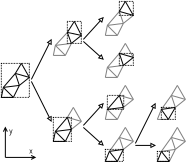 <?xml version="1.0" encoding="UTF-8"?>
<dia:diagram xmlns:dia="http://www.lysator.liu.se/~alla/dia/">
  <dia:layer name="Background" visible="true">
    <dia:object type="Standard - Line" version="0" id="O0">
      <dia:attribute name="obj_pos">
        <dia:point val="10,10"/>
      </dia:attribute>
      <dia:attribute name="obj_bb">
        <dia:rectangle val="9.983,9.883;10.717,10.017"/>
      </dia:attribute>
      <dia:attribute name="conn_endpoints">
        <dia:point val="10,10"/>
        <dia:point val="10.7,9.9"/>
      </dia:attribute>
      <dia:attribute name="numcp">
        <dia:int val="1"/>
      </dia:attribute>
      <dia:attribute name="line_color">
        <dia:color val="#7f7f7f"/>
      </dia:attribute>
      <dia:attribute name="line_width">
        <dia:real val="0.03"/>
      </dia:attribute>
    </dia:object>
    <dia:object type="Standard - Line" version="0" id="O1">
      <dia:attribute name="obj_pos">
        <dia:point val="10.4,10.5"/>
      </dia:attribute>
      <dia:attribute name="obj_bb">
        <dia:rectangle val="10.38,9.88;10.72,10.52"/>
      </dia:attribute>
      <dia:attribute name="conn_endpoints">
        <dia:point val="10.4,10.5"/>
        <dia:point val="10.7,9.9"/>
      </dia:attribute>
      <dia:attribute name="numcp">
        <dia:int val="1"/>
      </dia:attribute>
      <dia:attribute name="line_color">
        <dia:color val="#7f7f7f"/>
      </dia:attribute>
      <dia:attribute name="line_width">
        <dia:real val="0.03"/>
      </dia:attribute>
      <dia:connections>
        <dia:connection handle="0" to="O107" connection="7"/>
      </dia:connections>
    </dia:object>
    <dia:object type="Standard - Line" version="0" id="O2">
      <dia:attribute name="obj_pos">
        <dia:point val="10,7.9"/>
      </dia:attribute>
      <dia:attribute name="obj_bb">
        <dia:rectangle val="9.78,7.88;10.02,8.419"/>
      </dia:attribute>
      <dia:attribute name="conn_endpoints">
        <dia:point val="10,7.9"/>
        <dia:point val="9.8,8.4"/>
      </dia:attribute>
      <dia:attribute name="numcp">
        <dia:int val="1"/>
      </dia:attribute>
      <dia:attribute name="line_color">
        <dia:color val="#7f7f7f"/>
      </dia:attribute>
      <dia:attribute name="line_width">
        <dia:real val="0.03"/>
      </dia:attribute>
    </dia:object>
    <dia:object type="Standard - Line" version="0" id="O3">
      <dia:attribute name="obj_pos">
        <dia:point val="9.8,8.4"/>
      </dia:attribute>
      <dia:attribute name="obj_bb">
        <dia:rectangle val="9.785,8.385;10.365,8.415"/>
      </dia:attribute>
      <dia:attribute name="conn_endpoints">
        <dia:point val="9.8,8.4"/>
        <dia:point val="10.35,8.4"/>
      </dia:attribute>
      <dia:attribute name="numcp">
        <dia:int val="1"/>
      </dia:attribute>
      <dia:attribute name="line_color">
        <dia:color val="#7f7f7f"/>
      </dia:attribute>
      <dia:attribute name="line_width">
        <dia:real val="0.03"/>
      </dia:attribute>
      <dia:connections>
        <dia:connection handle="1" to="O106" connection="6"/>
      </dia:connections>
    </dia:object>
    <dia:object type="Standard - Line" version="0" id="O4">
      <dia:attribute name="obj_pos">
        <dia:point val="4.7,4.7"/>
      </dia:attribute>
      <dia:attribute name="obj_bb">
        <dia:rectangle val="4.679,4.029;5.321,4.721"/>
      </dia:attribute>
      <dia:attribute name="conn_endpoints">
        <dia:point val="4.7,4.7"/>
        <dia:point val="5.3,4.05"/>
      </dia:attribute>
      <dia:attribute name="numcp">
        <dia:int val="1"/>
      </dia:attribute>
      <dia:attribute name="line_color">
        <dia:color val="#7f7f7f"/>
      </dia:attribute>
      <dia:attribute name="line_width">
        <dia:real val="0.03"/>
      </dia:attribute>
      <dia:connections>
        <dia:connection handle="1" to="O53" connection="3"/>
      </dia:connections>
    </dia:object>
    <dia:object type="Standard - Line" version="0" id="O5">
      <dia:attribute name="obj_pos">
        <dia:point val="4.7,4.7"/>
      </dia:attribute>
      <dia:attribute name="obj_bb">
        <dia:rectangle val="4.683,4.583;5.517,4.717"/>
      </dia:attribute>
      <dia:attribute name="conn_endpoints">
        <dia:point val="4.7,4.7"/>
        <dia:point val="5.5,4.6"/>
      </dia:attribute>
      <dia:attribute name="numcp">
        <dia:int val="1"/>
      </dia:attribute>
      <dia:attribute name="line_color">
        <dia:color val="#7f7f7f"/>
      </dia:attribute>
      <dia:attribute name="line_width">
        <dia:real val="0.03"/>
      </dia:attribute>
    </dia:object>
    <dia:object type="Standard - Line" version="0" id="O6">
      <dia:attribute name="obj_pos">
        <dia:point val="5.2,5.2"/>
      </dia:attribute>
      <dia:attribute name="obj_bb">
        <dia:rectangle val="5.18,4.58;5.52,5.22"/>
      </dia:attribute>
      <dia:attribute name="conn_endpoints">
        <dia:point val="5.2,5.2"/>
        <dia:point val="5.5,4.6"/>
      </dia:attribute>
      <dia:attribute name="numcp">
        <dia:int val="1"/>
      </dia:attribute>
      <dia:attribute name="line_color">
        <dia:color val="#7f7f7f"/>
      </dia:attribute>
      <dia:attribute name="line_width">
        <dia:real val="0.03"/>
      </dia:attribute>
    </dia:object>
    <dia:object type="Standard - Line" version="0" id="O7">
      <dia:attribute name="obj_pos">
        <dia:point val="7.3,3.7"/>
      </dia:attribute>
      <dia:attribute name="obj_bb">
        <dia:rectangle val="7.279,2.979;7.921,3.721"/>
      </dia:attribute>
      <dia:attribute name="conn_endpoints">
        <dia:point val="7.3,3.7"/>
        <dia:point val="7.9,3"/>
      </dia:attribute>
      <dia:attribute name="numcp">
        <dia:int val="1"/>
      </dia:attribute>
      <dia:attribute name="line_color">
        <dia:color val="#7f7f7f"/>
      </dia:attribute>
      <dia:attribute name="line_width">
        <dia:real val="0.03"/>
      </dia:attribute>
    </dia:object>
    <dia:object type="Standard - Line" version="0" id="O8">
      <dia:attribute name="obj_pos">
        <dia:point val="7.9,3"/>
      </dia:attribute>
      <dia:attribute name="obj_bb">
        <dia:rectangle val="7.881,2.981;8.119,3.619"/>
      </dia:attribute>
      <dia:attribute name="conn_endpoints">
        <dia:point val="7.9,3"/>
        <dia:point val="8.1,3.6"/>
      </dia:attribute>
      <dia:attribute name="numcp">
        <dia:int val="1"/>
      </dia:attribute>
      <dia:attribute name="line_color">
        <dia:color val="#7f7f7f"/>
      </dia:attribute>
      <dia:attribute name="line_width">
        <dia:real val="0.03"/>
      </dia:attribute>
    </dia:object>
    <dia:object type="Standard - Line" version="0" id="O9">
      <dia:attribute name="obj_pos">
        <dia:point val="8.1,3.6"/>
      </dia:attribute>
      <dia:attribute name="obj_bb">
        <dia:rectangle val="8.079,3.179;8.621,3.621"/>
      </dia:attribute>
      <dia:attribute name="conn_endpoints">
        <dia:point val="8.1,3.6"/>
        <dia:point val="8.6,3.2"/>
      </dia:attribute>
      <dia:attribute name="numcp">
        <dia:int val="1"/>
      </dia:attribute>
      <dia:attribute name="line_color">
        <dia:color val="#7f7f7f"/>
      </dia:attribute>
      <dia:attribute name="line_width">
        <dia:real val="0.03"/>
      </dia:attribute>
    </dia:object>
    <dia:object type="Standard - Line" version="0" id="O10">
      <dia:attribute name="obj_pos">
        <dia:point val="8.2,4.6"/>
      </dia:attribute>
      <dia:attribute name="obj_bb">
        <dia:rectangle val="8.18,4.58;8.62,5.32"/>
      </dia:attribute>
      <dia:attribute name="conn_endpoints">
        <dia:point val="8.2,4.6"/>
        <dia:point val="8.6,5.3"/>
      </dia:attribute>
      <dia:attribute name="numcp">
        <dia:int val="1"/>
      </dia:attribute>
      <dia:attribute name="line_color">
        <dia:color val="#7f7f7f"/>
      </dia:attribute>
      <dia:attribute name="line_width">
        <dia:real val="0.03"/>
      </dia:attribute>
    </dia:object>
    <dia:object type="Standard - Line" version="0" id="O11">
      <dia:attribute name="obj_pos">
        <dia:point val="7.8,6.3"/>
      </dia:attribute>
      <dia:attribute name="obj_bb">
        <dia:rectangle val="7.78,5.68;8.12,6.32"/>
      </dia:attribute>
      <dia:attribute name="conn_endpoints">
        <dia:point val="7.8,6.3"/>
        <dia:point val="8.1,5.7"/>
      </dia:attribute>
      <dia:attribute name="numcp">
        <dia:int val="1"/>
      </dia:attribute>
      <dia:attribute name="line_color">
        <dia:color val="#7f7f7f"/>
      </dia:attribute>
      <dia:attribute name="line_width">
        <dia:real val="0.03"/>
      </dia:attribute>
    </dia:object>
    <dia:object type="Standard - Line" version="0" id="O12">
      <dia:attribute name="obj_pos">
        <dia:point val="7.3,5.8"/>
      </dia:attribute>
      <dia:attribute name="obj_bb">
        <dia:rectangle val="7.283,5.683;8.117,5.817"/>
      </dia:attribute>
      <dia:attribute name="conn_endpoints">
        <dia:point val="7.3,5.8"/>
        <dia:point val="8.1,5.7"/>
      </dia:attribute>
      <dia:attribute name="numcp">
        <dia:int val="1"/>
      </dia:attribute>
      <dia:attribute name="line_color">
        <dia:color val="#7f7f7f"/>
      </dia:attribute>
      <dia:attribute name="line_width">
        <dia:real val="0.03"/>
      </dia:attribute>
    </dia:object>
    <dia:object type="Standard - Line" version="0" id="O13">
      <dia:attribute name="obj_pos">
        <dia:point val="7.3,5.8"/>
      </dia:attribute>
      <dia:attribute name="obj_bb">
        <dia:rectangle val="7.279,5.079;7.921,5.821"/>
      </dia:attribute>
      <dia:attribute name="conn_endpoints">
        <dia:point val="7.3,5.8"/>
        <dia:point val="7.9,5.1"/>
      </dia:attribute>
      <dia:attribute name="numcp">
        <dia:int val="1"/>
      </dia:attribute>
      <dia:attribute name="line_color">
        <dia:color val="#7f7f7f"/>
      </dia:attribute>
      <dia:attribute name="line_width">
        <dia:real val="0.03"/>
      </dia:attribute>
      <dia:connections>
        <dia:connection handle="1" to="O69" connection="0"/>
      </dia:connections>
    </dia:object>
    <dia:object type="Standard - Line" version="0" id="O14">
      <dia:attribute name="obj_pos">
        <dia:point val="7.9,5.1"/>
      </dia:attribute>
      <dia:attribute name="obj_bb">
        <dia:rectangle val="7.879,4.579;8.221,5.121"/>
      </dia:attribute>
      <dia:attribute name="conn_endpoints">
        <dia:point val="7.9,5.1"/>
        <dia:point val="8.2,4.6"/>
      </dia:attribute>
      <dia:attribute name="numcp">
        <dia:int val="1"/>
      </dia:attribute>
      <dia:attribute name="line_color">
        <dia:color val="#7f7f7f"/>
      </dia:attribute>
      <dia:attribute name="line_width">
        <dia:real val="0.03"/>
      </dia:attribute>
      <dia:connections>
        <dia:connection handle="0" to="O69" connection="0"/>
      </dia:connections>
    </dia:object>
    <dia:object type="Standard - Line" version="0" id="O15">
      <dia:attribute name="obj_pos">
        <dia:point val="5.3,8.3"/>
      </dia:attribute>
      <dia:attribute name="obj_bb">
        <dia:rectangle val="5.279,7.779;5.621,8.321"/>
      </dia:attribute>
      <dia:attribute name="conn_endpoints">
        <dia:point val="5.3,8.3"/>
        <dia:point val="5.6,7.8"/>
      </dia:attribute>
      <dia:attribute name="numcp">
        <dia:int val="1"/>
      </dia:attribute>
      <dia:attribute name="line_color">
        <dia:color val="#7f7f7f"/>
      </dia:attribute>
      <dia:attribute name="line_width">
        <dia:real val="0.03"/>
      </dia:attribute>
    </dia:object>
    <dia:object type="Standard - Line" version="0" id="O16">
      <dia:attribute name="obj_pos">
        <dia:point val="5.3,8.3"/>
      </dia:attribute>
      <dia:attribute name="obj_bb">
        <dia:rectangle val="5.281,8.281;6.019,8.519"/>
      </dia:attribute>
      <dia:attribute name="conn_endpoints">
        <dia:point val="5.3,8.3"/>
        <dia:point val="6,8.5"/>
      </dia:attribute>
      <dia:attribute name="numcp">
        <dia:int val="1"/>
      </dia:attribute>
      <dia:attribute name="line_color">
        <dia:color val="#7f7f7f"/>
      </dia:attribute>
      <dia:attribute name="line_width">
        <dia:real val="0.03"/>
      </dia:attribute>
    </dia:object>
    <dia:object type="Standard - Line" version="0" id="O17">
      <dia:attribute name="obj_pos">
        <dia:point val="5.5,8.9"/>
      </dia:attribute>
      <dia:attribute name="obj_bb">
        <dia:rectangle val="5.479,8.479;6.021,8.921"/>
      </dia:attribute>
      <dia:attribute name="conn_endpoints">
        <dia:point val="5.5,8.9"/>
        <dia:point val="6,8.5"/>
      </dia:attribute>
      <dia:attribute name="numcp">
        <dia:int val="1"/>
      </dia:attribute>
      <dia:attribute name="line_color">
        <dia:color val="#7f7f7f"/>
      </dia:attribute>
      <dia:attribute name="line_width">
        <dia:real val="0.03"/>
      </dia:attribute>
      <dia:connections>
        <dia:connection handle="0" to="O44" connection="4"/>
      </dia:connections>
    </dia:object>
    <dia:object type="Standard - Line" version="0" id="O18">
      <dia:attribute name="obj_pos">
        <dia:point val="7.9,7.2"/>
      </dia:attribute>
      <dia:attribute name="obj_bb">
        <dia:rectangle val="7.879,6.679;8.221,7.221"/>
      </dia:attribute>
      <dia:attribute name="conn_endpoints">
        <dia:point val="7.9,7.2"/>
        <dia:point val="8.2,6.7"/>
      </dia:attribute>
      <dia:attribute name="numcp">
        <dia:int val="1"/>
      </dia:attribute>
      <dia:attribute name="line_color">
        <dia:color val="#7f7f7f"/>
      </dia:attribute>
      <dia:attribute name="line_width">
        <dia:real val="0.03"/>
      </dia:attribute>
    </dia:object>
    <dia:object type="Standard - Line" version="0" id="O19">
      <dia:attribute name="obj_pos">
        <dia:point val="7.9,7.2"/>
      </dia:attribute>
      <dia:attribute name="obj_bb">
        <dia:rectangle val="7.881,7.181;8.619,7.419"/>
      </dia:attribute>
      <dia:attribute name="conn_endpoints">
        <dia:point val="7.9,7.2"/>
        <dia:point val="8.6,7.4"/>
      </dia:attribute>
      <dia:attribute name="numcp">
        <dia:int val="1"/>
      </dia:attribute>
      <dia:attribute name="line_color">
        <dia:color val="#7f7f7f"/>
      </dia:attribute>
      <dia:attribute name="line_width">
        <dia:real val="0.03"/>
      </dia:attribute>
    </dia:object>
    <dia:object type="Standard - Line" version="0" id="O20">
      <dia:attribute name="obj_pos">
        <dia:point val="7.8,8.4"/>
      </dia:attribute>
      <dia:attribute name="obj_bb">
        <dia:rectangle val="7.279,7.879;7.821,8.421"/>
      </dia:attribute>
      <dia:attribute name="conn_endpoints">
        <dia:point val="7.8,8.4"/>
        <dia:point val="7.3,7.9"/>
      </dia:attribute>
      <dia:attribute name="numcp">
        <dia:int val="1"/>
      </dia:attribute>
      <dia:attribute name="line_color">
        <dia:color val="#7f7f7f"/>
      </dia:attribute>
      <dia:attribute name="line_width">
        <dia:real val="0.03"/>
      </dia:attribute>
      <dia:connections>
        <dia:connection handle="1" to="O76" connection="5"/>
      </dia:connections>
    </dia:object>
    <dia:object type="Standard - Line" version="0" id="O21">
      <dia:attribute name="obj_pos">
        <dia:point val="7.3,7.9"/>
      </dia:attribute>
      <dia:attribute name="obj_bb">
        <dia:rectangle val="7.182,7.882;7.318,8.418"/>
      </dia:attribute>
      <dia:attribute name="conn_endpoints">
        <dia:point val="7.3,7.9"/>
        <dia:point val="7.2,8.4"/>
      </dia:attribute>
      <dia:attribute name="numcp">
        <dia:int val="1"/>
      </dia:attribute>
      <dia:attribute name="line_color">
        <dia:color val="#7f7f7f"/>
      </dia:attribute>
      <dia:attribute name="line_width">
        <dia:real val="0.03"/>
      </dia:attribute>
      <dia:connections>
        <dia:connection handle="0" to="O76" connection="5"/>
      </dia:connections>
    </dia:object>
    <dia:object type="Standard - Line" version="0" id="O22">
      <dia:attribute name="obj_pos">
        <dia:point val="8.1,7.8"/>
      </dia:attribute>
      <dia:attribute name="obj_bb">
        <dia:rectangle val="8.079,7.379;8.621,7.821"/>
      </dia:attribute>
      <dia:attribute name="conn_endpoints">
        <dia:point val="8.1,7.8"/>
        <dia:point val="8.6,7.4"/>
      </dia:attribute>
      <dia:attribute name="numcp">
        <dia:int val="1"/>
      </dia:attribute>
      <dia:attribute name="line_color">
        <dia:color val="#7f7f7f"/>
      </dia:attribute>
      <dia:attribute name="line_width">
        <dia:real val="0.03"/>
      </dia:attribute>
    </dia:object>
    <dia:object type="Standard - Line" version="0" id="O23">
      <dia:attribute name="obj_pos">
        <dia:point val="7.4,10"/>
      </dia:attribute>
      <dia:attribute name="obj_bb">
        <dia:rectangle val="7.379,9.279;7.921,10.021"/>
      </dia:attribute>
      <dia:attribute name="conn_endpoints">
        <dia:point val="7.4,10"/>
        <dia:point val="7.9,9.3"/>
      </dia:attribute>
      <dia:attribute name="numcp">
        <dia:int val="1"/>
      </dia:attribute>
      <dia:attribute name="line_color">
        <dia:color val="#7f7f7f"/>
      </dia:attribute>
      <dia:attribute name="line_width">
        <dia:real val="0.03"/>
      </dia:attribute>
    </dia:object>
    <dia:object type="Standard - Box" version="0" id="O24">
      <dia:attribute name="obj_pos">
        <dia:point val="2,5.6"/>
      </dia:attribute>
      <dia:attribute name="obj_bb">
        <dia:rectangle val="1.995,5.595;3.405,7.305"/>
      </dia:attribute>
      <dia:attribute name="elem_corner">
        <dia:point val="2,5.6"/>
      </dia:attribute>
      <dia:attribute name="elem_width">
        <dia:real val="1.4"/>
      </dia:attribute>
      <dia:attribute name="elem_height">
        <dia:real val="1.7"/>
      </dia:attribute>
      <dia:attribute name="border_width">
        <dia:real val="0.01"/>
      </dia:attribute>
      <dia:attribute name="show_background">
        <dia:boolean val="false"/>
      </dia:attribute>
      <dia:attribute name="line_style">
        <dia:enum val="4"/>
      </dia:attribute>
      <dia:attribute name="dashlength">
        <dia:real val="0.4"/>
      </dia:attribute>
    </dia:object>
    <dia:object type="Standard - Line" version="0" id="O25">
      <dia:attribute name="obj_pos">
        <dia:point val="2,7.3"/>
      </dia:attribute>
      <dia:attribute name="obj_bb">
        <dia:rectangle val="1.985,7.285;2.615,7.315"/>
      </dia:attribute>
      <dia:attribute name="conn_endpoints">
        <dia:point val="2,7.3"/>
        <dia:point val="2.6,7.3"/>
      </dia:attribute>
      <dia:attribute name="numcp">
        <dia:int val="1"/>
      </dia:attribute>
      <dia:attribute name="line_width">
        <dia:real val="0.03"/>
      </dia:attribute>
      <dia:connections>
        <dia:connection handle="0" to="O24" connection="5"/>
      </dia:connections>
    </dia:object>
    <dia:object type="Standard - Line" version="0" id="O26">
      <dia:attribute name="obj_pos">
        <dia:point val="2.6,7.3"/>
      </dia:attribute>
      <dia:attribute name="obj_bb">
        <dia:rectangle val="2.079,6.779;2.621,7.321"/>
      </dia:attribute>
      <dia:attribute name="conn_endpoints">
        <dia:point val="2.6,7.3"/>
        <dia:point val="2.1,6.8"/>
      </dia:attribute>
      <dia:attribute name="numcp">
        <dia:int val="1"/>
      </dia:attribute>
      <dia:attribute name="line_width">
        <dia:real val="0.03"/>
      </dia:attribute>
    </dia:object>
    <dia:object type="Standard - Line" version="0" id="O27">
      <dia:attribute name="obj_pos">
        <dia:point val="2.1,6.8"/>
      </dia:attribute>
      <dia:attribute name="obj_bb">
        <dia:rectangle val="1.982,6.782;2.118,7.318"/>
      </dia:attribute>
      <dia:attribute name="conn_endpoints">
        <dia:point val="2.1,6.8"/>
        <dia:point val="2,7.3"/>
      </dia:attribute>
      <dia:attribute name="numcp">
        <dia:int val="1"/>
      </dia:attribute>
      <dia:attribute name="line_width">
        <dia:real val="0.03"/>
      </dia:attribute>
      <dia:connections>
        <dia:connection handle="1" to="O24" connection="5"/>
      </dia:connections>
    </dia:object>
    <dia:object type="Standard - Line" version="0" id="O28">
      <dia:attribute name="obj_pos">
        <dia:point val="2.6,7.3"/>
      </dia:attribute>
      <dia:attribute name="obj_bb">
        <dia:rectangle val="2.58,6.68;2.92,7.32"/>
      </dia:attribute>
      <dia:attribute name="conn_endpoints">
        <dia:point val="2.6,7.3"/>
        <dia:point val="2.9,6.7"/>
      </dia:attribute>
      <dia:attribute name="numcp">
        <dia:int val="1"/>
      </dia:attribute>
      <dia:attribute name="line_width">
        <dia:real val="0.03"/>
      </dia:attribute>
    </dia:object>
    <dia:object type="Standard - Line" version="0" id="O29">
      <dia:attribute name="obj_pos">
        <dia:point val="2.1,6.8"/>
      </dia:attribute>
      <dia:attribute name="obj_bb">
        <dia:rectangle val="2.083,6.683;2.917,6.817"/>
      </dia:attribute>
      <dia:attribute name="conn_endpoints">
        <dia:point val="2.1,6.8"/>
        <dia:point val="2.9,6.7"/>
      </dia:attribute>
      <dia:attribute name="numcp">
        <dia:int val="1"/>
      </dia:attribute>
      <dia:attribute name="line_width">
        <dia:real val="0.03"/>
      </dia:attribute>
    </dia:object>
    <dia:object type="Standard - Line" version="0" id="O30">
      <dia:attribute name="obj_pos">
        <dia:point val="2.1,6.8"/>
      </dia:attribute>
      <dia:attribute name="obj_bb">
        <dia:rectangle val="2.079,6.079;2.721,6.821"/>
      </dia:attribute>
      <dia:attribute name="conn_endpoints">
        <dia:point val="2.1,6.8"/>
        <dia:point val="2.7,6.1"/>
      </dia:attribute>
      <dia:attribute name="numcp">
        <dia:int val="1"/>
      </dia:attribute>
      <dia:attribute name="line_width">
        <dia:real val="0.03"/>
      </dia:attribute>
    </dia:object>
    <dia:object type="Standard - Line" version="0" id="O31">
      <dia:attribute name="obj_pos">
        <dia:point val="2.7,6.1"/>
      </dia:attribute>
      <dia:attribute name="obj_bb">
        <dia:rectangle val="2.681,6.081;2.919,6.719"/>
      </dia:attribute>
      <dia:attribute name="conn_endpoints">
        <dia:point val="2.7,6.1"/>
        <dia:point val="2.9,6.7"/>
      </dia:attribute>
      <dia:attribute name="numcp">
        <dia:int val="1"/>
      </dia:attribute>
      <dia:attribute name="line_width">
        <dia:real val="0.03"/>
      </dia:attribute>
    </dia:object>
    <dia:object type="Standard - Line" version="0" id="O32">
      <dia:attribute name="obj_pos">
        <dia:point val="2.9,6.7"/>
      </dia:attribute>
      <dia:attribute name="obj_bb">
        <dia:rectangle val="2.879,6.279;3.421,6.721"/>
      </dia:attribute>
      <dia:attribute name="conn_endpoints">
        <dia:point val="2.9,6.7"/>
        <dia:point val="3.4,6.3"/>
      </dia:attribute>
      <dia:attribute name="numcp">
        <dia:int val="1"/>
      </dia:attribute>
      <dia:attribute name="line_width">
        <dia:real val="0.03"/>
      </dia:attribute>
    </dia:object>
    <dia:object type="Standard - Line" version="0" id="O33">
      <dia:attribute name="obj_pos">
        <dia:point val="2.7,6.1"/>
      </dia:attribute>
      <dia:attribute name="obj_bb">
        <dia:rectangle val="2.681,6.081;3.419,6.319"/>
      </dia:attribute>
      <dia:attribute name="conn_endpoints">
        <dia:point val="2.7,6.1"/>
        <dia:point val="3.4,6.3"/>
      </dia:attribute>
      <dia:attribute name="numcp">
        <dia:int val="1"/>
      </dia:attribute>
      <dia:attribute name="line_width">
        <dia:real val="0.03"/>
      </dia:attribute>
    </dia:object>
    <dia:object type="Standard - Line" version="0" id="O34">
      <dia:attribute name="obj_pos">
        <dia:point val="2.7,6.1"/>
      </dia:attribute>
      <dia:attribute name="obj_bb">
        <dia:rectangle val="2.679,5.579;3.021,6.121"/>
      </dia:attribute>
      <dia:attribute name="conn_endpoints">
        <dia:point val="2.7,6.1"/>
        <dia:point val="3,5.6"/>
      </dia:attribute>
      <dia:attribute name="numcp">
        <dia:int val="1"/>
      </dia:attribute>
      <dia:attribute name="line_width">
        <dia:real val="0.03"/>
      </dia:attribute>
    </dia:object>
    <dia:object type="Standard - Line" version="0" id="O35">
      <dia:attribute name="obj_pos">
        <dia:point val="3,5.6"/>
      </dia:attribute>
      <dia:attribute name="obj_bb">
        <dia:rectangle val="2.98,5.58;3.42,6.32"/>
      </dia:attribute>
      <dia:attribute name="conn_endpoints">
        <dia:point val="3,5.6"/>
        <dia:point val="3.4,6.3"/>
      </dia:attribute>
      <dia:attribute name="numcp">
        <dia:int val="1"/>
      </dia:attribute>
      <dia:attribute name="line_width">
        <dia:real val="0.03"/>
      </dia:attribute>
    </dia:object>
    <dia:object type="Standard - Line" version="0" id="O36">
      <dia:attribute name="obj_pos">
        <dia:point val="4.6,5.2"/>
      </dia:attribute>
      <dia:attribute name="obj_bb">
        <dia:rectangle val="4.585,5.185;5.215,5.215"/>
      </dia:attribute>
      <dia:attribute name="conn_endpoints">
        <dia:point val="4.6,5.2"/>
        <dia:point val="5.2,5.2"/>
      </dia:attribute>
      <dia:attribute name="numcp">
        <dia:int val="1"/>
      </dia:attribute>
      <dia:attribute name="line_color">
        <dia:color val="#7f7f7f"/>
      </dia:attribute>
      <dia:attribute name="line_width">
        <dia:real val="0.03"/>
      </dia:attribute>
    </dia:object>
    <dia:object type="Standard - Line" version="0" id="O37">
      <dia:attribute name="obj_pos">
        <dia:point val="5.2,5.2"/>
      </dia:attribute>
      <dia:attribute name="obj_bb">
        <dia:rectangle val="4.679,4.679;5.221,5.221"/>
      </dia:attribute>
      <dia:attribute name="conn_endpoints">
        <dia:point val="5.2,5.2"/>
        <dia:point val="4.7,4.7"/>
      </dia:attribute>
      <dia:attribute name="numcp">
        <dia:int val="1"/>
      </dia:attribute>
      <dia:attribute name="line_color">
        <dia:color val="#7f7f7f"/>
      </dia:attribute>
      <dia:attribute name="line_width">
        <dia:real val="0.03"/>
      </dia:attribute>
    </dia:object>
    <dia:object type="Standard - Line" version="0" id="O38">
      <dia:attribute name="obj_pos">
        <dia:point val="4.7,4.7"/>
      </dia:attribute>
      <dia:attribute name="obj_bb">
        <dia:rectangle val="4.582,4.682;4.718,5.218"/>
      </dia:attribute>
      <dia:attribute name="conn_endpoints">
        <dia:point val="4.7,4.7"/>
        <dia:point val="4.6,5.2"/>
      </dia:attribute>
      <dia:attribute name="numcp">
        <dia:int val="1"/>
      </dia:attribute>
      <dia:attribute name="line_color">
        <dia:color val="#7f7f7f"/>
      </dia:attribute>
      <dia:attribute name="line_width">
        <dia:real val="0.03"/>
      </dia:attribute>
    </dia:object>
    <dia:object type="Standard - Line" version="0" id="O39">
      <dia:attribute name="obj_pos">
        <dia:point val="5.3,4.05"/>
      </dia:attribute>
      <dia:attribute name="obj_bb">
        <dia:rectangle val="5.281,4.031;5.519,4.619"/>
      </dia:attribute>
      <dia:attribute name="conn_endpoints">
        <dia:point val="5.3,4.05"/>
        <dia:point val="5.5,4.6"/>
      </dia:attribute>
      <dia:attribute name="numcp">
        <dia:int val="1"/>
      </dia:attribute>
      <dia:attribute name="line_width">
        <dia:real val="0.03"/>
      </dia:attribute>
      <dia:connections>
        <dia:connection handle="0" to="O53" connection="3"/>
      </dia:connections>
    </dia:object>
    <dia:object type="Standard - Line" version="0" id="O40">
      <dia:attribute name="obj_pos">
        <dia:point val="5.5,4.6"/>
      </dia:attribute>
      <dia:attribute name="obj_bb">
        <dia:rectangle val="5.479,4.179;6.021,4.621"/>
      </dia:attribute>
      <dia:attribute name="conn_endpoints">
        <dia:point val="5.5,4.6"/>
        <dia:point val="6,4.2"/>
      </dia:attribute>
      <dia:attribute name="numcp">
        <dia:int val="1"/>
      </dia:attribute>
      <dia:attribute name="line_width">
        <dia:real val="0.03"/>
      </dia:attribute>
    </dia:object>
    <dia:object type="Standard - Line" version="0" id="O41">
      <dia:attribute name="obj_pos">
        <dia:point val="5.3,4.05"/>
      </dia:attribute>
      <dia:attribute name="obj_bb">
        <dia:rectangle val="5.282,4.032;6.018,4.218"/>
      </dia:attribute>
      <dia:attribute name="conn_endpoints">
        <dia:point val="5.3,4.05"/>
        <dia:point val="6,4.2"/>
      </dia:attribute>
      <dia:attribute name="numcp">
        <dia:int val="1"/>
      </dia:attribute>
      <dia:attribute name="line_width">
        <dia:real val="0.03"/>
      </dia:attribute>
      <dia:connections>
        <dia:connection handle="0" to="O53" connection="3"/>
      </dia:connections>
    </dia:object>
    <dia:object type="Standard - Line" version="0" id="O42">
      <dia:attribute name="obj_pos">
        <dia:point val="5.3,4.05"/>
      </dia:attribute>
      <dia:attribute name="obj_bb">
        <dia:rectangle val="5.279,3.479;5.671,4.071"/>
      </dia:attribute>
      <dia:attribute name="conn_endpoints">
        <dia:point val="5.3,4.05"/>
        <dia:point val="5.65,3.5"/>
      </dia:attribute>
      <dia:attribute name="numcp">
        <dia:int val="1"/>
      </dia:attribute>
      <dia:attribute name="line_width">
        <dia:real val="0.03"/>
      </dia:attribute>
      <dia:connections>
        <dia:connection handle="0" to="O53" connection="3"/>
        <dia:connection handle="1" to="O53" connection="1"/>
      </dia:connections>
    </dia:object>
    <dia:object type="Standard - Line" version="0" id="O43">
      <dia:attribute name="obj_pos">
        <dia:point val="5.65,3.5"/>
      </dia:attribute>
      <dia:attribute name="obj_bb">
        <dia:rectangle val="5.63,3.48;6.02,4.22"/>
      </dia:attribute>
      <dia:attribute name="conn_endpoints">
        <dia:point val="5.65,3.5"/>
        <dia:point val="6,4.2"/>
      </dia:attribute>
      <dia:attribute name="numcp">
        <dia:int val="1"/>
      </dia:attribute>
      <dia:attribute name="line_width">
        <dia:real val="0.03"/>
      </dia:attribute>
      <dia:connections>
        <dia:connection handle="0" to="O53" connection="1"/>
      </dia:connections>
    </dia:object>
    <dia:object type="Standard - Box" version="0" id="O44">
      <dia:attribute name="obj_pos">
        <dia:point val="4.6,8.3"/>
      </dia:attribute>
      <dia:attribute name="obj_bb">
        <dia:rectangle val="4.595,8.295;5.505,9.505"/>
      </dia:attribute>
      <dia:attribute name="elem_corner">
        <dia:point val="4.6,8.3"/>
      </dia:attribute>
      <dia:attribute name="elem_width">
        <dia:real val="0.9"/>
      </dia:attribute>
      <dia:attribute name="elem_height">
        <dia:real val="1.2"/>
      </dia:attribute>
      <dia:attribute name="border_width">
        <dia:real val="0.01"/>
      </dia:attribute>
      <dia:attribute name="show_background">
        <dia:boolean val="false"/>
      </dia:attribute>
      <dia:attribute name="line_style">
        <dia:enum val="4"/>
      </dia:attribute>
      <dia:attribute name="dashlength">
        <dia:real val="0.4"/>
      </dia:attribute>
    </dia:object>
    <dia:object type="Standard - Line" version="0" id="O45">
      <dia:attribute name="obj_pos">
        <dia:point val="4.6,9.5"/>
      </dia:attribute>
      <dia:attribute name="obj_bb">
        <dia:rectangle val="4.585,9.485;5.215,9.515"/>
      </dia:attribute>
      <dia:attribute name="conn_endpoints">
        <dia:point val="4.6,9.5"/>
        <dia:point val="5.2,9.5"/>
      </dia:attribute>
      <dia:attribute name="numcp">
        <dia:int val="1"/>
      </dia:attribute>
      <dia:attribute name="line_width">
        <dia:real val="0.03"/>
      </dia:attribute>
      <dia:connections>
        <dia:connection handle="0" to="O44" connection="5"/>
      </dia:connections>
    </dia:object>
    <dia:object type="Standard - Line" version="0" id="O46">
      <dia:attribute name="obj_pos">
        <dia:point val="5.2,9.5"/>
      </dia:attribute>
      <dia:attribute name="obj_bb">
        <dia:rectangle val="4.679,8.979;5.221,9.521"/>
      </dia:attribute>
      <dia:attribute name="conn_endpoints">
        <dia:point val="5.2,9.5"/>
        <dia:point val="4.7,9"/>
      </dia:attribute>
      <dia:attribute name="numcp">
        <dia:int val="1"/>
      </dia:attribute>
      <dia:attribute name="line_width">
        <dia:real val="0.03"/>
      </dia:attribute>
    </dia:object>
    <dia:object type="Standard - Line" version="0" id="O47">
      <dia:attribute name="obj_pos">
        <dia:point val="4.7,9"/>
      </dia:attribute>
      <dia:attribute name="obj_bb">
        <dia:rectangle val="4.582,8.982;4.718,9.518"/>
      </dia:attribute>
      <dia:attribute name="conn_endpoints">
        <dia:point val="4.7,9"/>
        <dia:point val="4.6,9.5"/>
      </dia:attribute>
      <dia:attribute name="numcp">
        <dia:int val="1"/>
      </dia:attribute>
      <dia:attribute name="line_width">
        <dia:real val="0.03"/>
      </dia:attribute>
      <dia:connections>
        <dia:connection handle="1" to="O44" connection="5"/>
      </dia:connections>
    </dia:object>
    <dia:object type="Standard - Line" version="0" id="O48">
      <dia:attribute name="obj_pos">
        <dia:point val="5.2,9.5"/>
      </dia:attribute>
      <dia:attribute name="obj_bb">
        <dia:rectangle val="5.18,8.88;5.52,9.52"/>
      </dia:attribute>
      <dia:attribute name="conn_endpoints">
        <dia:point val="5.2,9.5"/>
        <dia:point val="5.5,8.9"/>
      </dia:attribute>
      <dia:attribute name="numcp">
        <dia:int val="1"/>
      </dia:attribute>
      <dia:attribute name="line_width">
        <dia:real val="0.03"/>
      </dia:attribute>
      <dia:connections>
        <dia:connection handle="1" to="O44" connection="4"/>
      </dia:connections>
    </dia:object>
    <dia:object type="Standard - Line" version="0" id="O49">
      <dia:attribute name="obj_pos">
        <dia:point val="4.7,9"/>
      </dia:attribute>
      <dia:attribute name="obj_bb">
        <dia:rectangle val="4.683,8.883;5.517,9.017"/>
      </dia:attribute>
      <dia:attribute name="conn_endpoints">
        <dia:point val="4.7,9"/>
        <dia:point val="5.5,8.9"/>
      </dia:attribute>
      <dia:attribute name="numcp">
        <dia:int val="1"/>
      </dia:attribute>
      <dia:attribute name="line_width">
        <dia:real val="0.03"/>
      </dia:attribute>
      <dia:connections>
        <dia:connection handle="1" to="O44" connection="4"/>
      </dia:connections>
    </dia:object>
    <dia:object type="Standard - Line" version="0" id="O50">
      <dia:attribute name="obj_pos">
        <dia:point val="4.7,9"/>
      </dia:attribute>
      <dia:attribute name="obj_bb">
        <dia:rectangle val="4.679,8.279;5.321,9.021"/>
      </dia:attribute>
      <dia:attribute name="conn_endpoints">
        <dia:point val="4.7,9"/>
        <dia:point val="5.3,8.3"/>
      </dia:attribute>
      <dia:attribute name="numcp">
        <dia:int val="1"/>
      </dia:attribute>
      <dia:attribute name="line_width">
        <dia:real val="0.03"/>
      </dia:attribute>
    </dia:object>
    <dia:object type="Standard - Line" version="0" id="O51">
      <dia:attribute name="obj_pos">
        <dia:point val="5.3,8.3"/>
      </dia:attribute>
      <dia:attribute name="obj_bb">
        <dia:rectangle val="5.281,8.281;5.519,8.919"/>
      </dia:attribute>
      <dia:attribute name="conn_endpoints">
        <dia:point val="5.3,8.3"/>
        <dia:point val="5.5,8.9"/>
      </dia:attribute>
      <dia:attribute name="numcp">
        <dia:int val="1"/>
      </dia:attribute>
      <dia:attribute name="line_width">
        <dia:real val="0.03"/>
      </dia:attribute>
      <dia:connections>
        <dia:connection handle="1" to="O44" connection="4"/>
      </dia:connections>
    </dia:object>
    <dia:object type="Standard - Line" version="0" id="O52">
      <dia:attribute name="obj_pos">
        <dia:point val="5.6,7.8"/>
      </dia:attribute>
      <dia:attribute name="obj_bb">
        <dia:rectangle val="5.58,7.78;6.02,8.52"/>
      </dia:attribute>
      <dia:attribute name="conn_endpoints">
        <dia:point val="5.6,7.8"/>
        <dia:point val="6,8.5"/>
      </dia:attribute>
      <dia:attribute name="numcp">
        <dia:int val="1"/>
      </dia:attribute>
      <dia:attribute name="line_color">
        <dia:color val="#7f7f7f"/>
      </dia:attribute>
      <dia:attribute name="line_width">
        <dia:real val="0.03"/>
      </dia:attribute>
    </dia:object>
    <dia:object type="Standard - Box" version="0" id="O53">
      <dia:attribute name="obj_pos">
        <dia:point val="5.3,3.5"/>
      </dia:attribute>
      <dia:attribute name="obj_bb">
        <dia:rectangle val="5.295,3.495;6.005,4.605"/>
      </dia:attribute>
      <dia:attribute name="elem_corner">
        <dia:point val="5.3,3.5"/>
      </dia:attribute>
      <dia:attribute name="elem_width">
        <dia:real val="0.7"/>
      </dia:attribute>
      <dia:attribute name="elem_height">
        <dia:real val="1.1"/>
      </dia:attribute>
      <dia:attribute name="border_width">
        <dia:real val="0.01"/>
      </dia:attribute>
      <dia:attribute name="show_background">
        <dia:boolean val="false"/>
      </dia:attribute>
      <dia:attribute name="line_style">
        <dia:enum val="4"/>
      </dia:attribute>
      <dia:attribute name="dashlength">
        <dia:real val="0.4"/>
      </dia:attribute>
    </dia:object>
    <dia:object type="Standard - Line" version="0" id="O54">
      <dia:attribute name="obj_pos">
        <dia:point val="7.2,4.2"/>
      </dia:attribute>
      <dia:attribute name="obj_bb">
        <dia:rectangle val="7.185,4.185;7.815,4.215"/>
      </dia:attribute>
      <dia:attribute name="conn_endpoints">
        <dia:point val="7.2,4.2"/>
        <dia:point val="7.8,4.2"/>
      </dia:attribute>
      <dia:attribute name="numcp">
        <dia:int val="1"/>
      </dia:attribute>
      <dia:attribute name="line_color">
        <dia:color val="#7f7f7f"/>
      </dia:attribute>
      <dia:attribute name="line_width">
        <dia:real val="0.03"/>
      </dia:attribute>
    </dia:object>
    <dia:object type="Standard - Line" version="0" id="O55">
      <dia:attribute name="obj_pos">
        <dia:point val="7.8,4.2"/>
      </dia:attribute>
      <dia:attribute name="obj_bb">
        <dia:rectangle val="7.279,3.679;7.821,4.221"/>
      </dia:attribute>
      <dia:attribute name="conn_endpoints">
        <dia:point val="7.8,4.2"/>
        <dia:point val="7.3,3.7"/>
      </dia:attribute>
      <dia:attribute name="numcp">
        <dia:int val="1"/>
      </dia:attribute>
      <dia:attribute name="line_color">
        <dia:color val="#7f7f7f"/>
      </dia:attribute>
      <dia:attribute name="line_width">
        <dia:real val="0.03"/>
      </dia:attribute>
    </dia:object>
    <dia:object type="Standard - Line" version="0" id="O56">
      <dia:attribute name="obj_pos">
        <dia:point val="7.3,3.7"/>
      </dia:attribute>
      <dia:attribute name="obj_bb">
        <dia:rectangle val="7.182,3.682;7.318,4.218"/>
      </dia:attribute>
      <dia:attribute name="conn_endpoints">
        <dia:point val="7.3,3.7"/>
        <dia:point val="7.2,4.2"/>
      </dia:attribute>
      <dia:attribute name="numcp">
        <dia:int val="1"/>
      </dia:attribute>
      <dia:attribute name="line_color">
        <dia:color val="#7f7f7f"/>
      </dia:attribute>
      <dia:attribute name="line_width">
        <dia:real val="0.03"/>
      </dia:attribute>
    </dia:object>
    <dia:object type="Standard - Line" version="0" id="O57">
      <dia:attribute name="obj_pos">
        <dia:point val="7.8,4.2"/>
      </dia:attribute>
      <dia:attribute name="obj_bb">
        <dia:rectangle val="7.78,3.58;8.12,4.22"/>
      </dia:attribute>
      <dia:attribute name="conn_endpoints">
        <dia:point val="7.8,4.2"/>
        <dia:point val="8.1,3.6"/>
      </dia:attribute>
      <dia:attribute name="numcp">
        <dia:int val="1"/>
      </dia:attribute>
      <dia:attribute name="line_color">
        <dia:color val="#7f7f7f"/>
      </dia:attribute>
      <dia:attribute name="line_width">
        <dia:real val="0.03"/>
      </dia:attribute>
    </dia:object>
    <dia:object type="Standard - Line" version="0" id="O58">
      <dia:attribute name="obj_pos">
        <dia:point val="7.3,3.7"/>
      </dia:attribute>
      <dia:attribute name="obj_bb">
        <dia:rectangle val="7.283,3.583;8.117,3.717"/>
      </dia:attribute>
      <dia:attribute name="conn_endpoints">
        <dia:point val="7.3,3.7"/>
        <dia:point val="8.1,3.6"/>
      </dia:attribute>
      <dia:attribute name="numcp">
        <dia:int val="1"/>
      </dia:attribute>
      <dia:attribute name="line_color">
        <dia:color val="#7f7f7f"/>
      </dia:attribute>
      <dia:attribute name="line_width">
        <dia:real val="0.03"/>
      </dia:attribute>
    </dia:object>
    <dia:object type="Standard - Line" version="0" id="O59">
      <dia:attribute name="obj_pos">
        <dia:point val="7.9,3"/>
      </dia:attribute>
      <dia:attribute name="obj_bb">
        <dia:rectangle val="7.881,2.981;8.619,3.219"/>
      </dia:attribute>
      <dia:attribute name="conn_endpoints">
        <dia:point val="7.9,3"/>
        <dia:point val="8.6,3.2"/>
      </dia:attribute>
      <dia:attribute name="numcp">
        <dia:int val="1"/>
      </dia:attribute>
      <dia:attribute name="line_width">
        <dia:real val="0.03"/>
      </dia:attribute>
    </dia:object>
    <dia:object type="Standard - Line" version="0" id="O60">
      <dia:attribute name="obj_pos">
        <dia:point val="7.9,3"/>
      </dia:attribute>
      <dia:attribute name="obj_bb">
        <dia:rectangle val="7.879,2.479;8.221,3.021"/>
      </dia:attribute>
      <dia:attribute name="conn_endpoints">
        <dia:point val="7.9,3"/>
        <dia:point val="8.2,2.5"/>
      </dia:attribute>
      <dia:attribute name="numcp">
        <dia:int val="1"/>
      </dia:attribute>
      <dia:attribute name="line_width">
        <dia:real val="0.03"/>
      </dia:attribute>
    </dia:object>
    <dia:object type="Standard - Line" version="0" id="O61">
      <dia:attribute name="obj_pos">
        <dia:point val="8.2,2.5"/>
      </dia:attribute>
      <dia:attribute name="obj_bb">
        <dia:rectangle val="8.18,2.48;8.62,3.22"/>
      </dia:attribute>
      <dia:attribute name="conn_endpoints">
        <dia:point val="8.2,2.5"/>
        <dia:point val="8.6,3.2"/>
      </dia:attribute>
      <dia:attribute name="numcp">
        <dia:int val="1"/>
      </dia:attribute>
      <dia:attribute name="line_width">
        <dia:real val="0.03"/>
      </dia:attribute>
    </dia:object>
    <dia:object type="Standard - Box" version="0" id="O62">
      <dia:attribute name="obj_pos">
        <dia:point val="7.9,2.5"/>
      </dia:attribute>
      <dia:attribute name="obj_bb">
        <dia:rectangle val="7.895,2.495;8.605,3.205"/>
      </dia:attribute>
      <dia:attribute name="elem_corner">
        <dia:point val="7.9,2.5"/>
      </dia:attribute>
      <dia:attribute name="elem_width">
        <dia:real val="0.7"/>
      </dia:attribute>
      <dia:attribute name="elem_height">
        <dia:real val="0.7"/>
      </dia:attribute>
      <dia:attribute name="border_width">
        <dia:real val="0.01"/>
      </dia:attribute>
      <dia:attribute name="show_background">
        <dia:boolean val="false"/>
      </dia:attribute>
      <dia:attribute name="line_style">
        <dia:enum val="4"/>
      </dia:attribute>
      <dia:attribute name="dashlength">
        <dia:real val="0.4"/>
      </dia:attribute>
    </dia:object>
    <dia:object type="Standard - Line" version="0" id="O63">
      <dia:attribute name="obj_pos">
        <dia:point val="7.2,6.3"/>
      </dia:attribute>
      <dia:attribute name="obj_bb">
        <dia:rectangle val="7.185,6.285;7.815,6.315"/>
      </dia:attribute>
      <dia:attribute name="conn_endpoints">
        <dia:point val="7.2,6.3"/>
        <dia:point val="7.8,6.3"/>
      </dia:attribute>
      <dia:attribute name="numcp">
        <dia:int val="1"/>
      </dia:attribute>
      <dia:attribute name="line_color">
        <dia:color val="#7f7f7f"/>
      </dia:attribute>
      <dia:attribute name="line_width">
        <dia:real val="0.03"/>
      </dia:attribute>
    </dia:object>
    <dia:object type="Standard - Line" version="0" id="O64">
      <dia:attribute name="obj_pos">
        <dia:point val="7.8,6.3"/>
      </dia:attribute>
      <dia:attribute name="obj_bb">
        <dia:rectangle val="7.279,5.779;7.821,6.321"/>
      </dia:attribute>
      <dia:attribute name="conn_endpoints">
        <dia:point val="7.8,6.3"/>
        <dia:point val="7.3,5.8"/>
      </dia:attribute>
      <dia:attribute name="numcp">
        <dia:int val="1"/>
      </dia:attribute>
      <dia:attribute name="line_color">
        <dia:color val="#7f7f7f"/>
      </dia:attribute>
      <dia:attribute name="line_width">
        <dia:real val="0.03"/>
      </dia:attribute>
    </dia:object>
    <dia:object type="Standard - Line" version="0" id="O65">
      <dia:attribute name="obj_pos">
        <dia:point val="7.3,5.8"/>
      </dia:attribute>
      <dia:attribute name="obj_bb">
        <dia:rectangle val="7.182,5.782;7.318,6.318"/>
      </dia:attribute>
      <dia:attribute name="conn_endpoints">
        <dia:point val="7.3,5.8"/>
        <dia:point val="7.2,6.3"/>
      </dia:attribute>
      <dia:attribute name="numcp">
        <dia:int val="1"/>
      </dia:attribute>
      <dia:attribute name="line_color">
        <dia:color val="#7f7f7f"/>
      </dia:attribute>
      <dia:attribute name="line_width">
        <dia:real val="0.03"/>
      </dia:attribute>
    </dia:object>
    <dia:object type="Standard - Line" version="0" id="O66">
      <dia:attribute name="obj_pos">
        <dia:point val="7.9,5.1"/>
      </dia:attribute>
      <dia:attribute name="obj_bb">
        <dia:rectangle val="7.881,5.081;8.119,5.719"/>
      </dia:attribute>
      <dia:attribute name="conn_endpoints">
        <dia:point val="7.9,5.1"/>
        <dia:point val="8.1,5.7"/>
      </dia:attribute>
      <dia:attribute name="numcp">
        <dia:int val="1"/>
      </dia:attribute>
      <dia:attribute name="line_width">
        <dia:real val="0.03"/>
      </dia:attribute>
      <dia:connections>
        <dia:connection handle="0" to="O69" connection="0"/>
      </dia:connections>
    </dia:object>
    <dia:object type="Standard - Line" version="0" id="O67">
      <dia:attribute name="obj_pos">
        <dia:point val="8.1,5.7"/>
      </dia:attribute>
      <dia:attribute name="obj_bb">
        <dia:rectangle val="8.079,5.279;8.621,5.721"/>
      </dia:attribute>
      <dia:attribute name="conn_endpoints">
        <dia:point val="8.1,5.7"/>
        <dia:point val="8.6,5.3"/>
      </dia:attribute>
      <dia:attribute name="numcp">
        <dia:int val="1"/>
      </dia:attribute>
      <dia:attribute name="line_width">
        <dia:real val="0.03"/>
      </dia:attribute>
    </dia:object>
    <dia:object type="Standard - Line" version="0" id="O68">
      <dia:attribute name="obj_pos">
        <dia:point val="7.9,5.1"/>
      </dia:attribute>
      <dia:attribute name="obj_bb">
        <dia:rectangle val="7.881,5.081;8.619,5.319"/>
      </dia:attribute>
      <dia:attribute name="conn_endpoints">
        <dia:point val="7.9,5.1"/>
        <dia:point val="8.6,5.3"/>
      </dia:attribute>
      <dia:attribute name="numcp">
        <dia:int val="1"/>
      </dia:attribute>
      <dia:attribute name="line_width">
        <dia:real val="0.03"/>
      </dia:attribute>
      <dia:connections>
        <dia:connection handle="0" to="O69" connection="0"/>
      </dia:connections>
    </dia:object>
    <dia:object type="Standard - Box" version="0" id="O69">
      <dia:attribute name="obj_pos">
        <dia:point val="7.9,5.1"/>
      </dia:attribute>
      <dia:attribute name="obj_bb">
        <dia:rectangle val="7.895,5.095;8.605,5.705"/>
      </dia:attribute>
      <dia:attribute name="elem_corner">
        <dia:point val="7.9,5.1"/>
      </dia:attribute>
      <dia:attribute name="elem_width">
        <dia:real val="0.7"/>
      </dia:attribute>
      <dia:attribute name="elem_height">
        <dia:real val="0.6"/>
      </dia:attribute>
      <dia:attribute name="border_width">
        <dia:real val="0.01"/>
      </dia:attribute>
      <dia:attribute name="show_background">
        <dia:boolean val="false"/>
      </dia:attribute>
      <dia:attribute name="line_style">
        <dia:enum val="4"/>
      </dia:attribute>
      <dia:attribute name="dashlength">
        <dia:real val="0.4"/>
      </dia:attribute>
    </dia:object>
    <dia:object type="Standard - Line" version="0" id="O70">
      <dia:attribute name="obj_pos">
        <dia:point val="7.2,8.4"/>
      </dia:attribute>
      <dia:attribute name="obj_bb">
        <dia:rectangle val="7.185,8.385;7.815,8.415"/>
      </dia:attribute>
      <dia:attribute name="conn_endpoints">
        <dia:point val="7.2,8.4"/>
        <dia:point val="7.8,8.4"/>
      </dia:attribute>
      <dia:attribute name="numcp">
        <dia:int val="1"/>
      </dia:attribute>
      <dia:attribute name="line_color">
        <dia:color val="#7f7f7f"/>
      </dia:attribute>
      <dia:attribute name="line_width">
        <dia:real val="0.03"/>
      </dia:attribute>
    </dia:object>
    <dia:object type="Standard - Line" version="0" id="O71">
      <dia:attribute name="obj_pos">
        <dia:point val="7.8,8.4"/>
      </dia:attribute>
      <dia:attribute name="obj_bb">
        <dia:rectangle val="7.78,7.78;8.12,8.42"/>
      </dia:attribute>
      <dia:attribute name="conn_endpoints">
        <dia:point val="7.8,8.4"/>
        <dia:point val="8.1,7.8"/>
      </dia:attribute>
      <dia:attribute name="numcp">
        <dia:int val="1"/>
      </dia:attribute>
      <dia:attribute name="line_color">
        <dia:color val="#7f7f7f"/>
      </dia:attribute>
      <dia:attribute name="line_width">
        <dia:real val="0.03"/>
      </dia:attribute>
    </dia:object>
    <dia:object type="Standard - Line" version="0" id="O72">
      <dia:attribute name="obj_pos">
        <dia:point val="7.3,7.9"/>
      </dia:attribute>
      <dia:attribute name="obj_bb">
        <dia:rectangle val="7.283,7.783;8.117,7.917"/>
      </dia:attribute>
      <dia:attribute name="conn_endpoints">
        <dia:point val="7.3,7.9"/>
        <dia:point val="8.1,7.8"/>
      </dia:attribute>
      <dia:attribute name="numcp">
        <dia:int val="1"/>
      </dia:attribute>
      <dia:attribute name="line_width">
        <dia:real val="0.03"/>
      </dia:attribute>
      <dia:connections>
        <dia:connection handle="0" to="O76" connection="5"/>
      </dia:connections>
    </dia:object>
    <dia:object type="Standard - Line" version="0" id="O73">
      <dia:attribute name="obj_pos">
        <dia:point val="7.3,7.9"/>
      </dia:attribute>
      <dia:attribute name="obj_bb">
        <dia:rectangle val="7.279,7.179;7.921,7.921"/>
      </dia:attribute>
      <dia:attribute name="conn_endpoints">
        <dia:point val="7.3,7.9"/>
        <dia:point val="7.9,7.2"/>
      </dia:attribute>
      <dia:attribute name="numcp">
        <dia:int val="1"/>
      </dia:attribute>
      <dia:attribute name="line_width">
        <dia:real val="0.03"/>
      </dia:attribute>
      <dia:connections>
        <dia:connection handle="0" to="O76" connection="5"/>
      </dia:connections>
    </dia:object>
    <dia:object type="Standard - Line" version="0" id="O74">
      <dia:attribute name="obj_pos">
        <dia:point val="7.9,7.2"/>
      </dia:attribute>
      <dia:attribute name="obj_bb">
        <dia:rectangle val="7.881,7.181;8.119,7.819"/>
      </dia:attribute>
      <dia:attribute name="conn_endpoints">
        <dia:point val="7.9,7.2"/>
        <dia:point val="8.1,7.8"/>
      </dia:attribute>
      <dia:attribute name="numcp">
        <dia:int val="1"/>
      </dia:attribute>
      <dia:attribute name="line_width">
        <dia:real val="0.03"/>
      </dia:attribute>
    </dia:object>
    <dia:object type="Standard - Line" version="0" id="O75">
      <dia:attribute name="obj_pos">
        <dia:point val="8.2,6.7"/>
      </dia:attribute>
      <dia:attribute name="obj_bb">
        <dia:rectangle val="8.18,6.68;8.62,7.42"/>
      </dia:attribute>
      <dia:attribute name="conn_endpoints">
        <dia:point val="8.2,6.7"/>
        <dia:point val="8.6,7.4"/>
      </dia:attribute>
      <dia:attribute name="numcp">
        <dia:int val="1"/>
      </dia:attribute>
      <dia:attribute name="line_color">
        <dia:color val="#7f7f7f"/>
      </dia:attribute>
      <dia:attribute name="line_width">
        <dia:real val="0.03"/>
      </dia:attribute>
    </dia:object>
    <dia:object type="Standard - Box" version="0" id="O76">
      <dia:attribute name="obj_pos">
        <dia:point val="7.3,7.2"/>
      </dia:attribute>
      <dia:attribute name="obj_bb">
        <dia:rectangle val="7.295,7.195;8.123,7.905"/>
      </dia:attribute>
      <dia:attribute name="elem_corner">
        <dia:point val="7.3,7.2"/>
      </dia:attribute>
      <dia:attribute name="elem_width">
        <dia:real val="0.818"/>
      </dia:attribute>
      <dia:attribute name="elem_height">
        <dia:real val="0.7"/>
      </dia:attribute>
      <dia:attribute name="border_width">
        <dia:real val="0.01"/>
      </dia:attribute>
      <dia:attribute name="show_background">
        <dia:boolean val="false"/>
      </dia:attribute>
      <dia:attribute name="line_style">
        <dia:enum val="4"/>
      </dia:attribute>
      <dia:attribute name="dashlength">
        <dia:real val="0.4"/>
      </dia:attribute>
    </dia:object>
    <dia:object type="Standard - Line" version="0" id="O77">
      <dia:attribute name="obj_pos">
        <dia:point val="7.2,10.5"/>
      </dia:attribute>
      <dia:attribute name="obj_bb">
        <dia:rectangle val="7.185,10.485;7.815,10.515"/>
      </dia:attribute>
      <dia:attribute name="conn_endpoints">
        <dia:point val="7.2,10.5"/>
        <dia:point val="7.8,10.5"/>
      </dia:attribute>
      <dia:attribute name="numcp">
        <dia:int val="1"/>
      </dia:attribute>
      <dia:attribute name="line_width">
        <dia:real val="0.03"/>
      </dia:attribute>
      <dia:connections>
        <dia:connection handle="0" to="O87" connection="5"/>
      </dia:connections>
    </dia:object>
    <dia:object type="Standard - Line" version="0" id="O78">
      <dia:attribute name="obj_pos">
        <dia:point val="7.8,10.5"/>
      </dia:attribute>
      <dia:attribute name="obj_bb">
        <dia:rectangle val="7.379,9.979;7.821,10.521"/>
      </dia:attribute>
      <dia:attribute name="conn_endpoints">
        <dia:point val="7.8,10.5"/>
        <dia:point val="7.4,10"/>
      </dia:attribute>
      <dia:attribute name="numcp">
        <dia:int val="1"/>
      </dia:attribute>
      <dia:attribute name="line_width">
        <dia:real val="0.03"/>
      </dia:attribute>
    </dia:object>
    <dia:object type="Standard - Line" version="0" id="O79">
      <dia:attribute name="obj_pos">
        <dia:point val="7.4,10"/>
      </dia:attribute>
      <dia:attribute name="obj_bb">
        <dia:rectangle val="7.181,9.98;7.42,10.52"/>
      </dia:attribute>
      <dia:attribute name="conn_endpoints">
        <dia:point val="7.4,10"/>
        <dia:point val="7.2,10.5"/>
      </dia:attribute>
      <dia:attribute name="numcp">
        <dia:int val="1"/>
      </dia:attribute>
      <dia:attribute name="line_width">
        <dia:real val="0.03"/>
      </dia:attribute>
      <dia:connections>
        <dia:connection handle="1" to="O87" connection="5"/>
      </dia:connections>
    </dia:object>
    <dia:object type="Standard - Line" version="0" id="O80">
      <dia:attribute name="obj_pos">
        <dia:point val="7.8,10.5"/>
      </dia:attribute>
      <dia:attribute name="obj_bb">
        <dia:rectangle val="7.78,9.88;8.12,10.52"/>
      </dia:attribute>
      <dia:attribute name="conn_endpoints">
        <dia:point val="7.8,10.5"/>
        <dia:point val="8.1,9.9"/>
      </dia:attribute>
      <dia:attribute name="numcp">
        <dia:int val="1"/>
      </dia:attribute>
      <dia:attribute name="line_width">
        <dia:real val="0.03"/>
      </dia:attribute>
      <dia:connections>
        <dia:connection handle="1" to="O87" connection="2"/>
      </dia:connections>
    </dia:object>
    <dia:object type="Standard - Line" version="0" id="O81">
      <dia:attribute name="obj_pos">
        <dia:point val="7.4,10"/>
      </dia:attribute>
      <dia:attribute name="obj_bb">
        <dia:rectangle val="7.383,9.883;8.117,10.017"/>
      </dia:attribute>
      <dia:attribute name="conn_endpoints">
        <dia:point val="7.4,10"/>
        <dia:point val="8.1,9.9"/>
      </dia:attribute>
      <dia:attribute name="numcp">
        <dia:int val="1"/>
      </dia:attribute>
      <dia:attribute name="line_width">
        <dia:real val="0.03"/>
      </dia:attribute>
      <dia:connections>
        <dia:connection handle="1" to="O87" connection="2"/>
      </dia:connections>
    </dia:object>
    <dia:object type="Standard - Line" version="0" id="O82">
      <dia:attribute name="obj_pos">
        <dia:point val="7.9,9.3"/>
      </dia:attribute>
      <dia:attribute name="obj_bb">
        <dia:rectangle val="7.881,9.281;8.119,9.919"/>
      </dia:attribute>
      <dia:attribute name="conn_endpoints">
        <dia:point val="7.9,9.3"/>
        <dia:point val="8.1,9.9"/>
      </dia:attribute>
      <dia:attribute name="numcp">
        <dia:int val="1"/>
      </dia:attribute>
      <dia:attribute name="line_color">
        <dia:color val="#7f7f7f"/>
      </dia:attribute>
      <dia:attribute name="line_width">
        <dia:real val="0.03"/>
      </dia:attribute>
      <dia:connections>
        <dia:connection handle="1" to="O87" connection="2"/>
      </dia:connections>
    </dia:object>
    <dia:object type="Standard - Line" version="0" id="O83">
      <dia:attribute name="obj_pos">
        <dia:point val="8.1,9.9"/>
      </dia:attribute>
      <dia:attribute name="obj_bb">
        <dia:rectangle val="8.079,9.479;8.621,9.921"/>
      </dia:attribute>
      <dia:attribute name="conn_endpoints">
        <dia:point val="8.1,9.9"/>
        <dia:point val="8.6,9.5"/>
      </dia:attribute>
      <dia:attribute name="numcp">
        <dia:int val="1"/>
      </dia:attribute>
      <dia:attribute name="line_color">
        <dia:color val="#7f7f7f"/>
      </dia:attribute>
      <dia:attribute name="line_width">
        <dia:real val="0.03"/>
      </dia:attribute>
      <dia:connections>
        <dia:connection handle="0" to="O87" connection="2"/>
      </dia:connections>
    </dia:object>
    <dia:object type="Standard - Line" version="0" id="O84">
      <dia:attribute name="obj_pos">
        <dia:point val="7.9,9.3"/>
      </dia:attribute>
      <dia:attribute name="obj_bb">
        <dia:rectangle val="7.881,9.281;8.619,9.519"/>
      </dia:attribute>
      <dia:attribute name="conn_endpoints">
        <dia:point val="7.9,9.3"/>
        <dia:point val="8.6,9.5"/>
      </dia:attribute>
      <dia:attribute name="numcp">
        <dia:int val="1"/>
      </dia:attribute>
      <dia:attribute name="line_color">
        <dia:color val="#7f7f7f"/>
      </dia:attribute>
      <dia:attribute name="line_width">
        <dia:real val="0.03"/>
      </dia:attribute>
    </dia:object>
    <dia:object type="Standard - Line" version="0" id="O85">
      <dia:attribute name="obj_pos">
        <dia:point val="7.9,9.3"/>
      </dia:attribute>
      <dia:attribute name="obj_bb">
        <dia:rectangle val="7.879,8.779;8.221,9.321"/>
      </dia:attribute>
      <dia:attribute name="conn_endpoints">
        <dia:point val="7.9,9.3"/>
        <dia:point val="8.2,8.8"/>
      </dia:attribute>
      <dia:attribute name="numcp">
        <dia:int val="1"/>
      </dia:attribute>
      <dia:attribute name="line_color">
        <dia:color val="#7f7f7f"/>
      </dia:attribute>
      <dia:attribute name="line_width">
        <dia:real val="0.03"/>
      </dia:attribute>
    </dia:object>
    <dia:object type="Standard - Line" version="0" id="O86">
      <dia:attribute name="obj_pos">
        <dia:point val="8.2,8.8"/>
      </dia:attribute>
      <dia:attribute name="obj_bb">
        <dia:rectangle val="8.18,8.78;8.62,9.52"/>
      </dia:attribute>
      <dia:attribute name="conn_endpoints">
        <dia:point val="8.2,8.8"/>
        <dia:point val="8.6,9.5"/>
      </dia:attribute>
      <dia:attribute name="numcp">
        <dia:int val="1"/>
      </dia:attribute>
      <dia:attribute name="line_color">
        <dia:color val="#7f7f7f"/>
      </dia:attribute>
      <dia:attribute name="line_width">
        <dia:real val="0.03"/>
      </dia:attribute>
    </dia:object>
    <dia:object type="Standard - Box" version="0" id="O87">
      <dia:attribute name="obj_pos">
        <dia:point val="7.2,9.9"/>
      </dia:attribute>
      <dia:attribute name="obj_bb">
        <dia:rectangle val="7.195,9.895;8.105,10.505"/>
      </dia:attribute>
      <dia:attribute name="elem_corner">
        <dia:point val="7.2,9.9"/>
      </dia:attribute>
      <dia:attribute name="elem_width">
        <dia:real val="0.9"/>
      </dia:attribute>
      <dia:attribute name="elem_height">
        <dia:real val="0.6"/>
      </dia:attribute>
      <dia:attribute name="border_width">
        <dia:real val="0.01"/>
      </dia:attribute>
      <dia:attribute name="show_background">
        <dia:boolean val="false"/>
      </dia:attribute>
      <dia:attribute name="line_style">
        <dia:enum val="4"/>
      </dia:attribute>
      <dia:attribute name="dashlength">
        <dia:real val="0.4"/>
      </dia:attribute>
    </dia:object>
    <dia:object type="Standard - Line" version="0" id="O88">
      <dia:attribute name="obj_pos">
        <dia:point val="10,7.9"/>
      </dia:attribute>
      <dia:attribute name="obj_bb">
        <dia:rectangle val="9.979,7.179;10.521,7.921"/>
      </dia:attribute>
      <dia:attribute name="conn_endpoints">
        <dia:point val="10,7.9"/>
        <dia:point val="10.5,7.2"/>
      </dia:attribute>
      <dia:attribute name="numcp">
        <dia:int val="1"/>
      </dia:attribute>
      <dia:attribute name="line_color">
        <dia:color val="#7f7f7f"/>
      </dia:attribute>
      <dia:attribute name="line_width">
        <dia:real val="0.03"/>
      </dia:attribute>
    </dia:object>
    <dia:object type="Standard - Line" version="0" id="O89">
      <dia:attribute name="obj_pos">
        <dia:point val="10.35,8.4"/>
      </dia:attribute>
      <dia:attribute name="obj_bb">
        <dia:rectangle val="9.979,7.879;10.371,8.421"/>
      </dia:attribute>
      <dia:attribute name="conn_endpoints">
        <dia:point val="10.35,8.4"/>
        <dia:point val="10,7.9"/>
      </dia:attribute>
      <dia:attribute name="numcp">
        <dia:int val="1"/>
      </dia:attribute>
      <dia:attribute name="line_width">
        <dia:real val="0.03"/>
      </dia:attribute>
      <dia:connections>
        <dia:connection handle="0" to="O106" connection="6"/>
      </dia:connections>
    </dia:object>
    <dia:object type="Standard - Line" version="0" id="O90">
      <dia:attribute name="obj_pos">
        <dia:point val="10.35,8.4"/>
      </dia:attribute>
      <dia:attribute name="obj_bb">
        <dia:rectangle val="10.329,7.779;10.72,8.421"/>
      </dia:attribute>
      <dia:attribute name="conn_endpoints">
        <dia:point val="10.35,8.4"/>
        <dia:point val="10.7,7.8"/>
      </dia:attribute>
      <dia:attribute name="numcp">
        <dia:int val="1"/>
      </dia:attribute>
      <dia:attribute name="line_width">
        <dia:real val="0.03"/>
      </dia:attribute>
      <dia:connections>
        <dia:connection handle="0" to="O106" connection="6"/>
        <dia:connection handle="1" to="O106" connection="2"/>
      </dia:connections>
    </dia:object>
    <dia:object type="Standard - Line" version="0" id="O91">
      <dia:attribute name="obj_pos">
        <dia:point val="10,7.9"/>
      </dia:attribute>
      <dia:attribute name="obj_bb">
        <dia:rectangle val="9.983,7.783;10.717,7.917"/>
      </dia:attribute>
      <dia:attribute name="conn_endpoints">
        <dia:point val="10,7.9"/>
        <dia:point val="10.7,7.8"/>
      </dia:attribute>
      <dia:attribute name="numcp">
        <dia:int val="1"/>
      </dia:attribute>
      <dia:attribute name="line_width">
        <dia:real val="0.03"/>
      </dia:attribute>
      <dia:connections>
        <dia:connection handle="1" to="O106" connection="2"/>
      </dia:connections>
    </dia:object>
    <dia:object type="Standard - Line" version="0" id="O92">
      <dia:attribute name="obj_pos">
        <dia:point val="10.5,7.2"/>
      </dia:attribute>
      <dia:attribute name="obj_bb">
        <dia:rectangle val="10.481,7.181;10.719,7.819"/>
      </dia:attribute>
      <dia:attribute name="conn_endpoints">
        <dia:point val="10.5,7.2"/>
        <dia:point val="10.7,7.8"/>
      </dia:attribute>
      <dia:attribute name="numcp">
        <dia:int val="1"/>
      </dia:attribute>
      <dia:attribute name="line_color">
        <dia:color val="#7f7f7f"/>
      </dia:attribute>
      <dia:attribute name="line_width">
        <dia:real val="0.03"/>
      </dia:attribute>
      <dia:connections>
        <dia:connection handle="1" to="O106" connection="2"/>
      </dia:connections>
    </dia:object>
    <dia:object type="Standard - Line" version="0" id="O93">
      <dia:attribute name="obj_pos">
        <dia:point val="10.7,7.8"/>
      </dia:attribute>
      <dia:attribute name="obj_bb">
        <dia:rectangle val="10.679,7.379;11.221,7.821"/>
      </dia:attribute>
      <dia:attribute name="conn_endpoints">
        <dia:point val="10.7,7.8"/>
        <dia:point val="11.2,7.4"/>
      </dia:attribute>
      <dia:attribute name="numcp">
        <dia:int val="1"/>
      </dia:attribute>
      <dia:attribute name="line_color">
        <dia:color val="#7f7f7f"/>
      </dia:attribute>
      <dia:attribute name="line_width">
        <dia:real val="0.03"/>
      </dia:attribute>
      <dia:connections>
        <dia:connection handle="0" to="O106" connection="2"/>
      </dia:connections>
    </dia:object>
    <dia:object type="Standard - Line" version="0" id="O94">
      <dia:attribute name="obj_pos">
        <dia:point val="10.5,7.2"/>
      </dia:attribute>
      <dia:attribute name="obj_bb">
        <dia:rectangle val="10.482,7.181;11.219,7.419"/>
      </dia:attribute>
      <dia:attribute name="conn_endpoints">
        <dia:point val="10.5,7.2"/>
        <dia:point val="11.2,7.4"/>
      </dia:attribute>
      <dia:attribute name="numcp">
        <dia:int val="1"/>
      </dia:attribute>
      <dia:attribute name="line_color">
        <dia:color val="#7f7f7f"/>
      </dia:attribute>
      <dia:attribute name="line_width">
        <dia:real val="0.03"/>
      </dia:attribute>
    </dia:object>
    <dia:object type="Standard - Line" version="0" id="O95">
      <dia:attribute name="obj_pos">
        <dia:point val="10.5,7.2"/>
      </dia:attribute>
      <dia:attribute name="obj_bb">
        <dia:rectangle val="10.479,6.679;10.821,7.221"/>
      </dia:attribute>
      <dia:attribute name="conn_endpoints">
        <dia:point val="10.5,7.2"/>
        <dia:point val="10.8,6.7"/>
      </dia:attribute>
      <dia:attribute name="numcp">
        <dia:int val="1"/>
      </dia:attribute>
      <dia:attribute name="line_color">
        <dia:color val="#7f7f7f"/>
      </dia:attribute>
      <dia:attribute name="line_width">
        <dia:real val="0.03"/>
      </dia:attribute>
    </dia:object>
    <dia:object type="Standard - Line" version="0" id="O96">
      <dia:attribute name="obj_pos">
        <dia:point val="10.8,6.7"/>
      </dia:attribute>
      <dia:attribute name="obj_bb">
        <dia:rectangle val="10.78,6.68;11.22,7.42"/>
      </dia:attribute>
      <dia:attribute name="conn_endpoints">
        <dia:point val="10.8,6.7"/>
        <dia:point val="11.2,7.4"/>
      </dia:attribute>
      <dia:attribute name="numcp">
        <dia:int val="1"/>
      </dia:attribute>
      <dia:attribute name="line_color">
        <dia:color val="#7f7f7f"/>
      </dia:attribute>
      <dia:attribute name="line_width">
        <dia:real val="0.03"/>
      </dia:attribute>
    </dia:object>
    <dia:object type="Standard - Line" version="0" id="O97">
      <dia:attribute name="obj_pos">
        <dia:point val="10,10"/>
      </dia:attribute>
      <dia:attribute name="obj_bb">
        <dia:rectangle val="9.979,9.279;10.521,10.021"/>
      </dia:attribute>
      <dia:attribute name="conn_endpoints">
        <dia:point val="10,10"/>
        <dia:point val="10.5,9.3"/>
      </dia:attribute>
      <dia:attribute name="numcp">
        <dia:int val="1"/>
      </dia:attribute>
      <dia:attribute name="line_color">
        <dia:color val="#7f7f7f"/>
      </dia:attribute>
      <dia:attribute name="line_width">
        <dia:real val="0.03"/>
      </dia:attribute>
    </dia:object>
    <dia:object type="Standard - Line" version="0" id="O98">
      <dia:attribute name="obj_pos">
        <dia:point val="9.8,10.5"/>
      </dia:attribute>
      <dia:attribute name="obj_bb">
        <dia:rectangle val="9.785,10.485;10.415,10.515"/>
      </dia:attribute>
      <dia:attribute name="conn_endpoints">
        <dia:point val="9.8,10.5"/>
        <dia:point val="10.4,10.5"/>
      </dia:attribute>
      <dia:attribute name="numcp">
        <dia:int val="1"/>
      </dia:attribute>
      <dia:attribute name="line_width">
        <dia:real val="0.03"/>
      </dia:attribute>
      <dia:connections>
        <dia:connection handle="0" to="O107" connection="5"/>
        <dia:connection handle="1" to="O107" connection="7"/>
      </dia:connections>
    </dia:object>
    <dia:object type="Standard - Line" version="0" id="O99">
      <dia:attribute name="obj_pos">
        <dia:point val="10.4,10.5"/>
      </dia:attribute>
      <dia:attribute name="obj_bb">
        <dia:rectangle val="9.979,9.979;10.421,10.521"/>
      </dia:attribute>
      <dia:attribute name="conn_endpoints">
        <dia:point val="10.4,10.5"/>
        <dia:point val="10,10"/>
      </dia:attribute>
      <dia:attribute name="numcp">
        <dia:int val="1"/>
      </dia:attribute>
      <dia:attribute name="line_width">
        <dia:real val="0.03"/>
      </dia:attribute>
      <dia:connections>
        <dia:connection handle="0" to="O107" connection="7"/>
      </dia:connections>
    </dia:object>
    <dia:object type="Standard - Line" version="0" id="O100">
      <dia:attribute name="obj_pos">
        <dia:point val="10,10"/>
      </dia:attribute>
      <dia:attribute name="obj_bb">
        <dia:rectangle val="9.78,9.98;10.02,10.52"/>
      </dia:attribute>
      <dia:attribute name="conn_endpoints">
        <dia:point val="10,10"/>
        <dia:point val="9.8,10.5"/>
      </dia:attribute>
      <dia:attribute name="numcp">
        <dia:int val="1"/>
      </dia:attribute>
      <dia:attribute name="line_width">
        <dia:real val="0.03"/>
      </dia:attribute>
      <dia:connections>
        <dia:connection handle="1" to="O107" connection="5"/>
      </dia:connections>
    </dia:object>
    <dia:object type="Standard - Line" version="0" id="O101">
      <dia:attribute name="obj_pos">
        <dia:point val="10.5,9.3"/>
      </dia:attribute>
      <dia:attribute name="obj_bb">
        <dia:rectangle val="10.481,9.281;10.719,9.919"/>
      </dia:attribute>
      <dia:attribute name="conn_endpoints">
        <dia:point val="10.5,9.3"/>
        <dia:point val="10.7,9.9"/>
      </dia:attribute>
      <dia:attribute name="numcp">
        <dia:int val="1"/>
      </dia:attribute>
      <dia:attribute name="line_color">
        <dia:color val="#7f7f7f"/>
      </dia:attribute>
      <dia:attribute name="line_width">
        <dia:real val="0.03"/>
      </dia:attribute>
    </dia:object>
    <dia:object type="Standard - Line" version="0" id="O102">
      <dia:attribute name="obj_pos">
        <dia:point val="10.7,9.9"/>
      </dia:attribute>
      <dia:attribute name="obj_bb">
        <dia:rectangle val="10.679,9.479;11.221,9.921"/>
      </dia:attribute>
      <dia:attribute name="conn_endpoints">
        <dia:point val="10.7,9.9"/>
        <dia:point val="11.2,9.5"/>
      </dia:attribute>
      <dia:attribute name="numcp">
        <dia:int val="1"/>
      </dia:attribute>
      <dia:attribute name="line_color">
        <dia:color val="#7f7f7f"/>
      </dia:attribute>
      <dia:attribute name="line_width">
        <dia:real val="0.03"/>
      </dia:attribute>
    </dia:object>
    <dia:object type="Standard - Line" version="0" id="O103">
      <dia:attribute name="obj_pos">
        <dia:point val="10.5,9.3"/>
      </dia:attribute>
      <dia:attribute name="obj_bb">
        <dia:rectangle val="10.482,9.281;11.219,9.519"/>
      </dia:attribute>
      <dia:attribute name="conn_endpoints">
        <dia:point val="10.5,9.3"/>
        <dia:point val="11.2,9.5"/>
      </dia:attribute>
      <dia:attribute name="numcp">
        <dia:int val="1"/>
      </dia:attribute>
      <dia:attribute name="line_color">
        <dia:color val="#7f7f7f"/>
      </dia:attribute>
      <dia:attribute name="line_width">
        <dia:real val="0.03"/>
      </dia:attribute>
    </dia:object>
    <dia:object type="Standard - Line" version="0" id="O104">
      <dia:attribute name="obj_pos">
        <dia:point val="10.5,9.3"/>
      </dia:attribute>
      <dia:attribute name="obj_bb">
        <dia:rectangle val="10.479,8.779;10.821,9.321"/>
      </dia:attribute>
      <dia:attribute name="conn_endpoints">
        <dia:point val="10.5,9.3"/>
        <dia:point val="10.8,8.8"/>
      </dia:attribute>
      <dia:attribute name="numcp">
        <dia:int val="1"/>
      </dia:attribute>
      <dia:attribute name="line_color">
        <dia:color val="#7f7f7f"/>
      </dia:attribute>
      <dia:attribute name="line_width">
        <dia:real val="0.03"/>
      </dia:attribute>
    </dia:object>
    <dia:object type="Standard - Line" version="0" id="O105">
      <dia:attribute name="obj_pos">
        <dia:point val="10.8,8.8"/>
      </dia:attribute>
      <dia:attribute name="obj_bb">
        <dia:rectangle val="10.78,8.78;11.22,9.52"/>
      </dia:attribute>
      <dia:attribute name="conn_endpoints">
        <dia:point val="10.8,8.8"/>
        <dia:point val="11.2,9.5"/>
      </dia:attribute>
      <dia:attribute name="numcp">
        <dia:int val="1"/>
      </dia:attribute>
      <dia:attribute name="line_color">
        <dia:color val="#7f7f7f"/>
      </dia:attribute>
      <dia:attribute name="line_width">
        <dia:real val="0.03"/>
      </dia:attribute>
    </dia:object>
    <dia:object type="Standard - Box" version="0" id="O106">
      <dia:attribute name="obj_pos">
        <dia:point val="10,7.8"/>
      </dia:attribute>
      <dia:attribute name="obj_bb">
        <dia:rectangle val="9.995,7.795;10.705,8.405"/>
      </dia:attribute>
      <dia:attribute name="elem_corner">
        <dia:point val="10,7.8"/>
      </dia:attribute>
      <dia:attribute name="elem_width">
        <dia:real val="0.7"/>
      </dia:attribute>
      <dia:attribute name="elem_height">
        <dia:real val="0.6"/>
      </dia:attribute>
      <dia:attribute name="border_width">
        <dia:real val="0.01"/>
      </dia:attribute>
      <dia:attribute name="show_background">
        <dia:boolean val="false"/>
      </dia:attribute>
      <dia:attribute name="line_style">
        <dia:enum val="4"/>
      </dia:attribute>
      <dia:attribute name="dashlength">
        <dia:real val="0.4"/>
      </dia:attribute>
    </dia:object>
    <dia:object type="Standard - Box" version="0" id="O107">
      <dia:attribute name="obj_pos">
        <dia:point val="9.8,10"/>
      </dia:attribute>
      <dia:attribute name="obj_bb">
        <dia:rectangle val="9.795,9.995;10.405,10.505"/>
      </dia:attribute>
      <dia:attribute name="elem_corner">
        <dia:point val="9.8,10"/>
      </dia:attribute>
      <dia:attribute name="elem_width">
        <dia:real val="0.6"/>
      </dia:attribute>
      <dia:attribute name="elem_height">
        <dia:real val="0.5"/>
      </dia:attribute>
      <dia:attribute name="border_width">
        <dia:real val="0.01"/>
      </dia:attribute>
      <dia:attribute name="show_background">
        <dia:boolean val="false"/>
      </dia:attribute>
      <dia:attribute name="line_style">
        <dia:enum val="4"/>
      </dia:attribute>
      <dia:attribute name="dashlength">
        <dia:real val="0.4"/>
      </dia:attribute>
    </dia:object>
    <dia:object type="Standard - Line" version="0" id="O108">
      <dia:attribute name="obj_pos">
        <dia:point val="3.5,6.4"/>
      </dia:attribute>
      <dia:attribute name="obj_bb">
        <dia:rectangle val="3.487,4.302;4.683,6.413"/>
      </dia:attribute>
      <dia:attribute name="conn_endpoints">
        <dia:point val="3.5,6.4"/>
        <dia:point val="4.5,4.4"/>
      </dia:attribute>
      <dia:attribute name="numcp">
        <dia:int val="1"/>
      </dia:attribute>
      <dia:attribute name="line_width">
        <dia:real val="0.02"/>
      </dia:attribute>
      <dia:attribute name="end_arrow">
        <dia:enum val="2"/>
      </dia:attribute>
      <dia:attribute name="end_arrow_length">
        <dia:real val="0.2"/>
      </dia:attribute>
      <dia:attribute name="end_arrow_width">
        <dia:real val="0.2"/>
      </dia:attribute>
    </dia:object>
    <dia:object type="Standard - Line" version="0" id="O109">
      <dia:attribute name="obj_pos">
        <dia:point val="3.5,6.5"/>
      </dia:attribute>
      <dia:attribute name="obj_bb">
        <dia:rectangle val="3.487,6.487;4.683,8.598"/>
      </dia:attribute>
      <dia:attribute name="conn_endpoints">
        <dia:point val="3.5,6.5"/>
        <dia:point val="4.5,8.5"/>
      </dia:attribute>
      <dia:attribute name="numcp">
        <dia:int val="1"/>
      </dia:attribute>
      <dia:attribute name="line_width">
        <dia:real val="0.02"/>
      </dia:attribute>
      <dia:attribute name="end_arrow">
        <dia:enum val="2"/>
      </dia:attribute>
      <dia:attribute name="end_arrow_length">
        <dia:real val="0.2"/>
      </dia:attribute>
      <dia:attribute name="end_arrow_width">
        <dia:real val="0.2"/>
      </dia:attribute>
    </dia:object>
    <dia:object type="Standard - Line" version="0" id="O110">
      <dia:attribute name="obj_pos">
        <dia:point val="6.1,4.4"/>
      </dia:attribute>
      <dia:attribute name="obj_bb">
        <dia:rectangle val="6.086,3.158;7.255,4.414"/>
      </dia:attribute>
      <dia:attribute name="conn_endpoints">
        <dia:point val="6.1,4.4"/>
        <dia:point val="7.1,3.3"/>
      </dia:attribute>
      <dia:attribute name="numcp">
        <dia:int val="1"/>
      </dia:attribute>
      <dia:attribute name="line_width">
        <dia:real val="0.02"/>
      </dia:attribute>
      <dia:attribute name="end_arrow">
        <dia:enum val="2"/>
      </dia:attribute>
      <dia:attribute name="end_arrow_length">
        <dia:real val="0.2"/>
      </dia:attribute>
      <dia:attribute name="end_arrow_width">
        <dia:real val="0.2"/>
      </dia:attribute>
    </dia:object>
    <dia:object type="Standard - Line" version="0" id="O111">
      <dia:attribute name="obj_pos">
        <dia:point val="6.1,4.5"/>
      </dia:attribute>
      <dia:attribute name="obj_bb">
        <dia:rectangle val="6.086,4.486;7.241,5.555"/>
      </dia:attribute>
      <dia:attribute name="conn_endpoints">
        <dia:point val="6.1,4.5"/>
        <dia:point val="7.1,5.4"/>
      </dia:attribute>
      <dia:attribute name="numcp">
        <dia:int val="1"/>
      </dia:attribute>
      <dia:attribute name="line_width">
        <dia:real val="0.02"/>
      </dia:attribute>
      <dia:attribute name="end_arrow">
        <dia:enum val="2"/>
      </dia:attribute>
      <dia:attribute name="end_arrow_length">
        <dia:real val="0.2"/>
      </dia:attribute>
      <dia:attribute name="end_arrow_width">
        <dia:real val="0.2"/>
      </dia:attribute>
    </dia:object>
    <dia:object type="Standard - Line" version="0" id="O112">
      <dia:attribute name="obj_pos">
        <dia:point val="6.1,8.7"/>
      </dia:attribute>
      <dia:attribute name="obj_bb">
        <dia:rectangle val="6.086,7.458;7.255,8.714"/>
      </dia:attribute>
      <dia:attribute name="conn_endpoints">
        <dia:point val="6.1,8.7"/>
        <dia:point val="7.1,7.6"/>
      </dia:attribute>
      <dia:attribute name="numcp">
        <dia:int val="1"/>
      </dia:attribute>
      <dia:attribute name="line_width">
        <dia:real val="0.02"/>
      </dia:attribute>
      <dia:attribute name="end_arrow">
        <dia:enum val="2"/>
      </dia:attribute>
      <dia:attribute name="end_arrow_length">
        <dia:real val="0.2"/>
      </dia:attribute>
      <dia:attribute name="end_arrow_width">
        <dia:real val="0.2"/>
      </dia:attribute>
    </dia:object>
    <dia:object type="Standard - Line" version="0" id="O113">
      <dia:attribute name="obj_pos">
        <dia:point val="6.1,8.8"/>
      </dia:attribute>
      <dia:attribute name="obj_bb">
        <dia:rectangle val="6.086,8.786;7.241,9.855"/>
      </dia:attribute>
      <dia:attribute name="conn_endpoints">
        <dia:point val="6.1,8.8"/>
        <dia:point val="7.1,9.7"/>
      </dia:attribute>
      <dia:attribute name="numcp">
        <dia:int val="1"/>
      </dia:attribute>
      <dia:attribute name="line_width">
        <dia:real val="0.02"/>
      </dia:attribute>
      <dia:attribute name="end_arrow">
        <dia:enum val="2"/>
      </dia:attribute>
      <dia:attribute name="end_arrow_length">
        <dia:real val="0.2"/>
      </dia:attribute>
      <dia:attribute name="end_arrow_width">
        <dia:real val="0.2"/>
      </dia:attribute>
    </dia:object>
    <dia:object type="Standard - Line" version="0" id="O114">
      <dia:attribute name="obj_pos">
        <dia:point val="8.7,9.7"/>
      </dia:attribute>
      <dia:attribute name="obj_bb">
        <dia:rectangle val="8.69,9.5;9.71,9.9"/>
      </dia:attribute>
      <dia:attribute name="conn_endpoints">
        <dia:point val="8.7,9.7"/>
        <dia:point val="9.7,9.7"/>
      </dia:attribute>
      <dia:attribute name="numcp">
        <dia:int val="1"/>
      </dia:attribute>
      <dia:attribute name="line_width">
        <dia:real val="0.02"/>
      </dia:attribute>
      <dia:attribute name="end_arrow">
        <dia:enum val="2"/>
      </dia:attribute>
      <dia:attribute name="end_arrow_length">
        <dia:real val="0.2"/>
      </dia:attribute>
      <dia:attribute name="end_arrow_width">
        <dia:real val="0.2"/>
      </dia:attribute>
    </dia:object>
    <dia:object type="Standard - Line" version="0" id="O115">
      <dia:attribute name="obj_pos">
        <dia:point val="8.7,9.6"/>
      </dia:attribute>
      <dia:attribute name="obj_bb">
        <dia:rectangle val="8.687,7.502;9.883,9.613"/>
      </dia:attribute>
      <dia:attribute name="conn_endpoints">
        <dia:point val="8.7,9.6"/>
        <dia:point val="9.7,7.6"/>
      </dia:attribute>
      <dia:attribute name="numcp">
        <dia:int val="1"/>
      </dia:attribute>
      <dia:attribute name="line_width">
        <dia:real val="0.02"/>
      </dia:attribute>
      <dia:attribute name="end_arrow">
        <dia:enum val="2"/>
      </dia:attribute>
      <dia:attribute name="end_arrow_length">
        <dia:real val="0.2"/>
      </dia:attribute>
      <dia:attribute name="end_arrow_width">
        <dia:real val="0.2"/>
      </dia:attribute>
    </dia:object>
    <dia:object type="Standard - Line" version="0" id="O116">
      <dia:attribute name="obj_pos">
        <dia:point val="2.2,10.3"/>
      </dia:attribute>
      <dia:attribute name="obj_bb">
        <dia:rectangle val="2,8.795;2.4,10.305"/>
      </dia:attribute>
      <dia:attribute name="conn_endpoints">
        <dia:point val="2.2,10.3"/>
        <dia:point val="2.2,8.8"/>
      </dia:attribute>
      <dia:attribute name="numcp">
        <dia:int val="1"/>
      </dia:attribute>
      <dia:attribute name="line_width">
        <dia:real val="0.01"/>
      </dia:attribute>
      <dia:attribute name="end_arrow">
        <dia:enum val="1"/>
      </dia:attribute>
      <dia:attribute name="end_arrow_length">
        <dia:real val="0.2"/>
      </dia:attribute>
      <dia:attribute name="end_arrow_width">
        <dia:real val="0.2"/>
      </dia:attribute>
    </dia:object>
    <dia:object type="Standard - Line" version="0" id="O117">
      <dia:attribute name="obj_pos">
        <dia:point val="3.7,10.3"/>
      </dia:attribute>
      <dia:attribute name="obj_bb">
        <dia:rectangle val="2.195,10.1;3.705,10.5"/>
      </dia:attribute>
      <dia:attribute name="conn_endpoints">
        <dia:point val="3.7,10.3"/>
        <dia:point val="2.2,10.3"/>
      </dia:attribute>
      <dia:attribute name="numcp">
        <dia:int val="1"/>
      </dia:attribute>
      <dia:attribute name="line_width">
        <dia:real val="0.01"/>
      </dia:attribute>
      <dia:attribute name="start_arrow">
        <dia:enum val="1"/>
      </dia:attribute>
      <dia:attribute name="start_arrow_length">
        <dia:real val="0.2"/>
      </dia:attribute>
      <dia:attribute name="start_arrow_width">
        <dia:real val="0.2"/>
      </dia:attribute>
    </dia:object>
    <dia:object type="Standard - Text" version="0" id="O118">
      <dia:attribute name="obj_pos">
        <dia:point val="3.4,10.1"/>
      </dia:attribute>
      <dia:attribute name="obj_bb">
        <dia:rectangle val="3.4,9.868;3.548,10.327"/>
      </dia:attribute>
      <dia:attribute name="text">
        <dia:composite type="text">
          <dia:attribute name="string">
            <dia:string>#x#</dia:string>
          </dia:attribute>
          <dia:attribute name="font">
            <dia:font family="sans" style="0" name="Helvetica"/>
          </dia:attribute>
          <dia:attribute name="height">
            <dia:real val="0.4"/>
          </dia:attribute>
          <dia:attribute name="pos">
            <dia:point val="3.4,10.1"/>
          </dia:attribute>
          <dia:attribute name="color">
            <dia:color val="#000000"/>
          </dia:attribute>
          <dia:attribute name="alignment">
            <dia:enum val="0"/>
          </dia:attribute>
        </dia:composite>
      </dia:attribute>
    </dia:object>
    <dia:object type="Standard - Text" version="0" id="O119">
      <dia:attribute name="obj_pos">
        <dia:point val="2.4,9.1"/>
      </dia:attribute>
      <dia:attribute name="obj_bb">
        <dia:rectangle val="2.4,8.868;2.548,9.327"/>
      </dia:attribute>
      <dia:attribute name="text">
        <dia:composite type="text">
          <dia:attribute name="string">
            <dia:string>#y#</dia:string>
          </dia:attribute>
          <dia:attribute name="font">
            <dia:font family="sans" style="0" name="Helvetica"/>
          </dia:attribute>
          <dia:attribute name="height">
            <dia:real val="0.4"/>
          </dia:attribute>
          <dia:attribute name="pos">
            <dia:point val="2.4,9.1"/>
          </dia:attribute>
          <dia:attribute name="color">
            <dia:color val="#000000"/>
          </dia:attribute>
          <dia:attribute name="alignment">
            <dia:enum val="0"/>
          </dia:attribute>
        </dia:composite>
      </dia:attribute>
    </dia:object>
  </dia:layer>
</dia:diagram>
